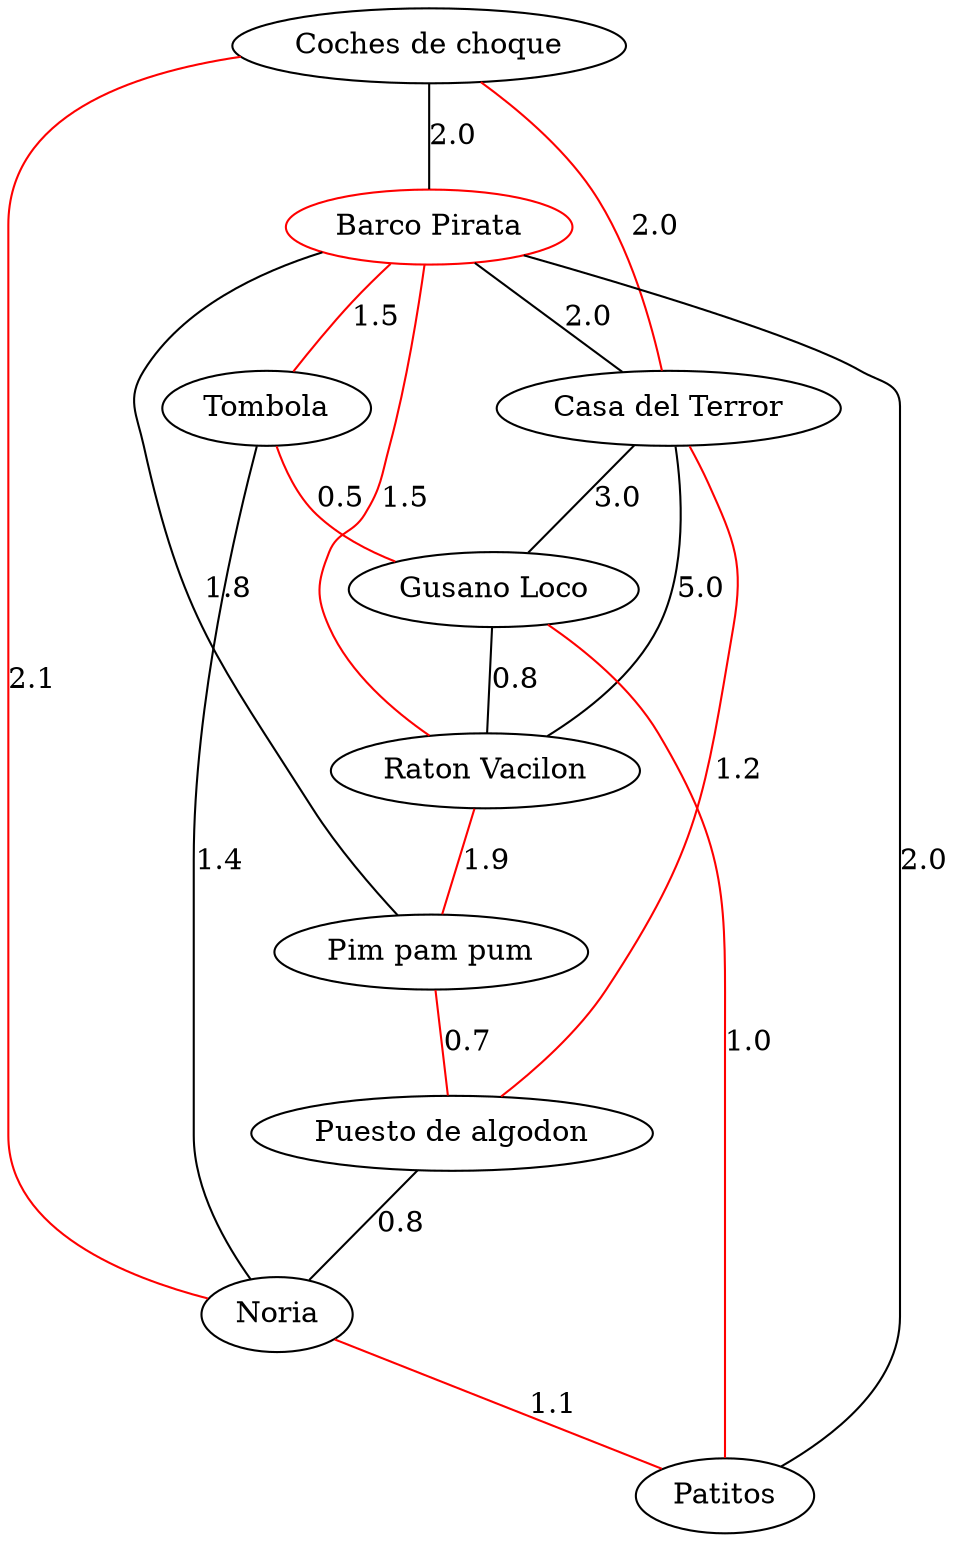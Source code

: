 strict graph G {
  1 [ color="red" label="Barco Pirata" ];
  2 [ label="Casa del Terror" ];
  3 [ label="Tombola" ];
  4 [ label="Gusano Loco" ];
  5 [ label="Raton Vacilon" ];
  6 [ label="Coches de choque" ];
  7 [ label="Pim pam pum" ];
  8 [ label="Puesto de algodon" ];
  9 [ label="Noria" ];
  10 [ label="Patitos" ];
  1 -- 2 [ label="2.0" ];
  1 -- 3 [ color="red" label="1.5" ];
  1 -- 5 [ color="red" label="1.5" ];
  2 -- 5 [ label="5.0" ];
  3 -- 4 [ color="red" label="0.5" ];
  4 -- 5 [ label="0.8" ];
  6 -- 2 [ color="red" label="2.0" ];
  6 -- 1 [ label="2.0" ];
  2 -- 4 [ label="3.0" ];
  1 -- 7 [ label="1.8" ];
  2 -- 8 [ color="red" label="1.2" ];
  3 -- 9 [ label="1.4" ];
  4 -- 10 [ color="red" label="1.0" ];
  5 -- 7 [ color="red" label="1.9" ];
  6 -- 9 [ color="red" label="2.1" ];
  7 -- 8 [ color="red" label="0.7" ];
  8 -- 9 [ label="0.8" ];
  9 -- 10 [ color="red" label="1.1" ];
  10 -- 1 [ label="2.0" ];
}
